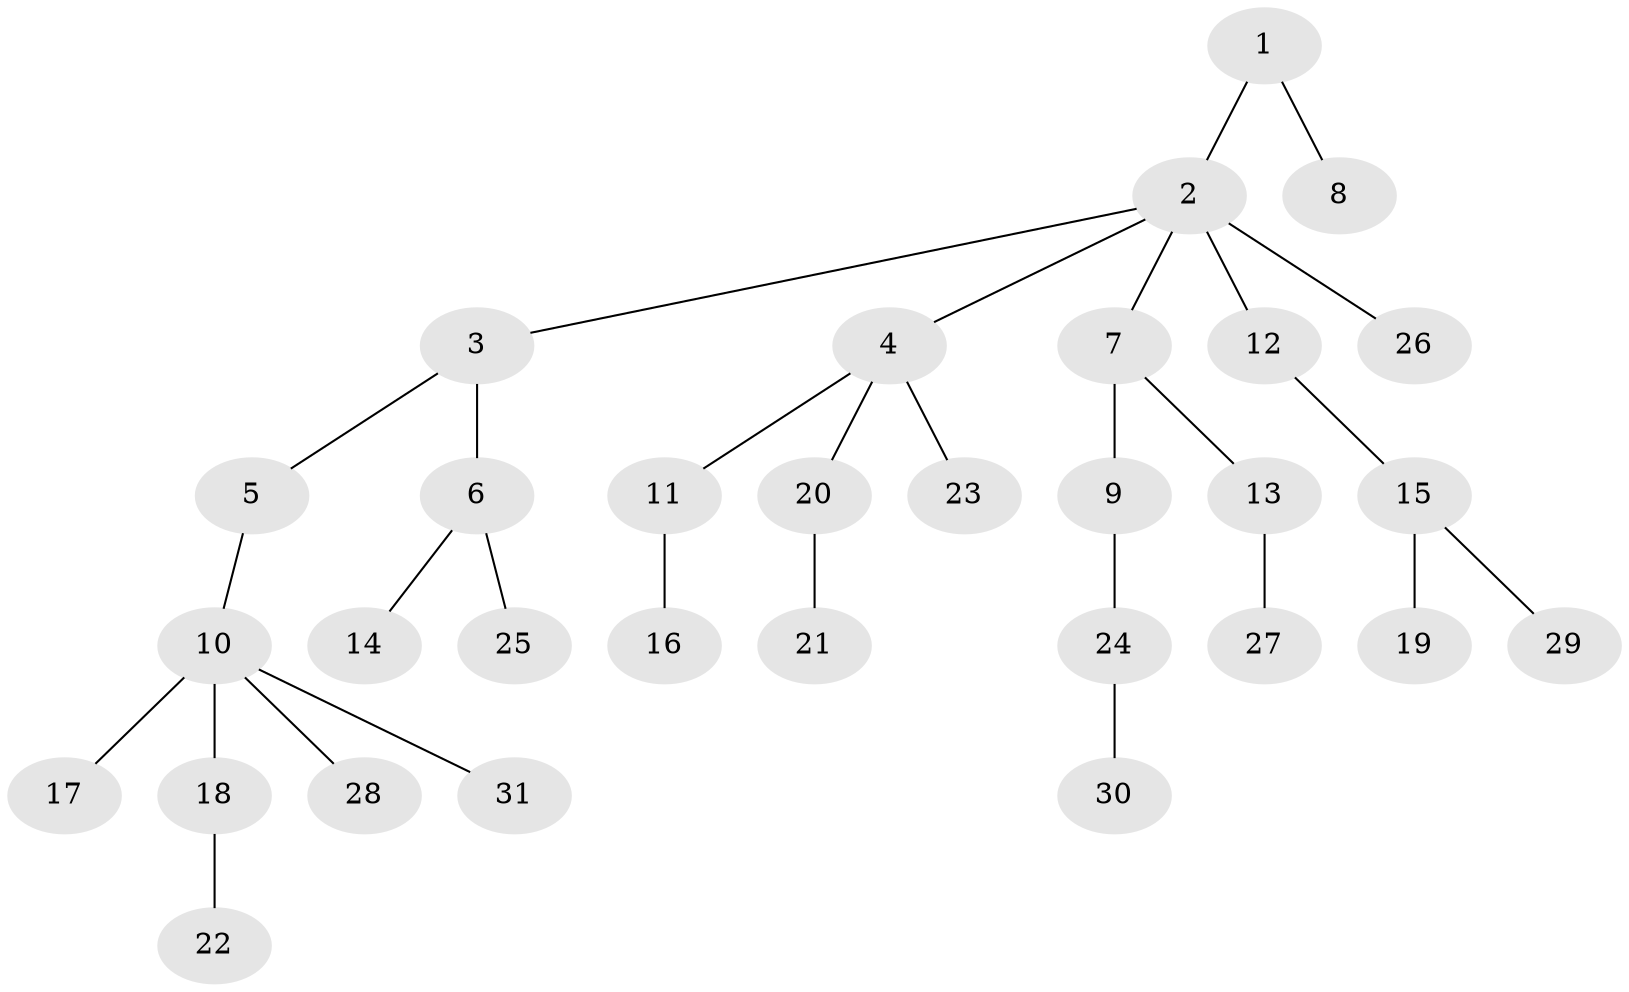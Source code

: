 // original degree distribution, {3: 0.09803921568627451, 9: 0.00980392156862745, 4: 0.0784313725490196, 5: 0.029411764705882353, 6: 0.0196078431372549, 2: 0.2549019607843137, 1: 0.5098039215686274}
// Generated by graph-tools (version 1.1) at 2025/51/03/04/25 22:51:38]
// undirected, 31 vertices, 30 edges
graph export_dot {
  node [color=gray90,style=filled];
  1;
  2;
  3;
  4;
  5;
  6;
  7;
  8;
  9;
  10;
  11;
  12;
  13;
  14;
  15;
  16;
  17;
  18;
  19;
  20;
  21;
  22;
  23;
  24;
  25;
  26;
  27;
  28;
  29;
  30;
  31;
  1 -- 2 [weight=1.0];
  1 -- 8 [weight=1.0];
  2 -- 3 [weight=1.0];
  2 -- 4 [weight=1.0];
  2 -- 7 [weight=1.0];
  2 -- 12 [weight=1.0];
  2 -- 26 [weight=2.0];
  3 -- 5 [weight=1.0];
  3 -- 6 [weight=1.0];
  4 -- 11 [weight=1.0];
  4 -- 20 [weight=1.0];
  4 -- 23 [weight=1.0];
  5 -- 10 [weight=1.0];
  6 -- 14 [weight=1.0];
  6 -- 25 [weight=1.0];
  7 -- 9 [weight=1.0];
  7 -- 13 [weight=1.0];
  9 -- 24 [weight=1.0];
  10 -- 17 [weight=1.0];
  10 -- 18 [weight=2.0];
  10 -- 28 [weight=1.0];
  10 -- 31 [weight=1.0];
  11 -- 16 [weight=1.0];
  12 -- 15 [weight=1.0];
  13 -- 27 [weight=1.0];
  15 -- 19 [weight=2.0];
  15 -- 29 [weight=1.0];
  18 -- 22 [weight=1.0];
  20 -- 21 [weight=4.0];
  24 -- 30 [weight=1.0];
}
